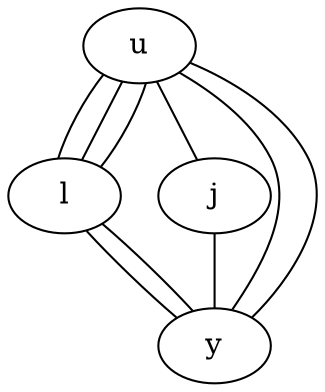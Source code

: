 graph {
    336901044 [label=u];
    547436270 [label=y];
    661177968 [label=l];
    654326983 [label=j];
    661177968 -- 547436270;
    547436270 -- 336901044;
    547436270 -- 661177968;
    547436270 -- 336901044;
    336901044 -- 661177968;
    336901044 -- 654326983;
    654326983 -- 547436270;
    336901044 -- 661177968;
    661177968 -- 336901044;
}
